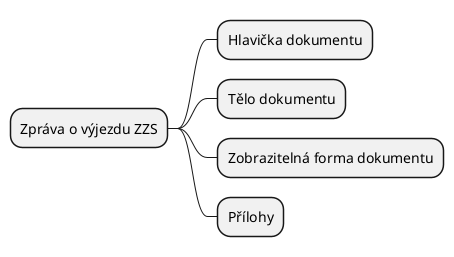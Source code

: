@startmindmap
* Zpráva o výjezdu ZZS
** Hlavička dokumentu
** Tělo dokumentu
** Zobrazitelná forma dokumentu
** Přílohy
@endmindmap